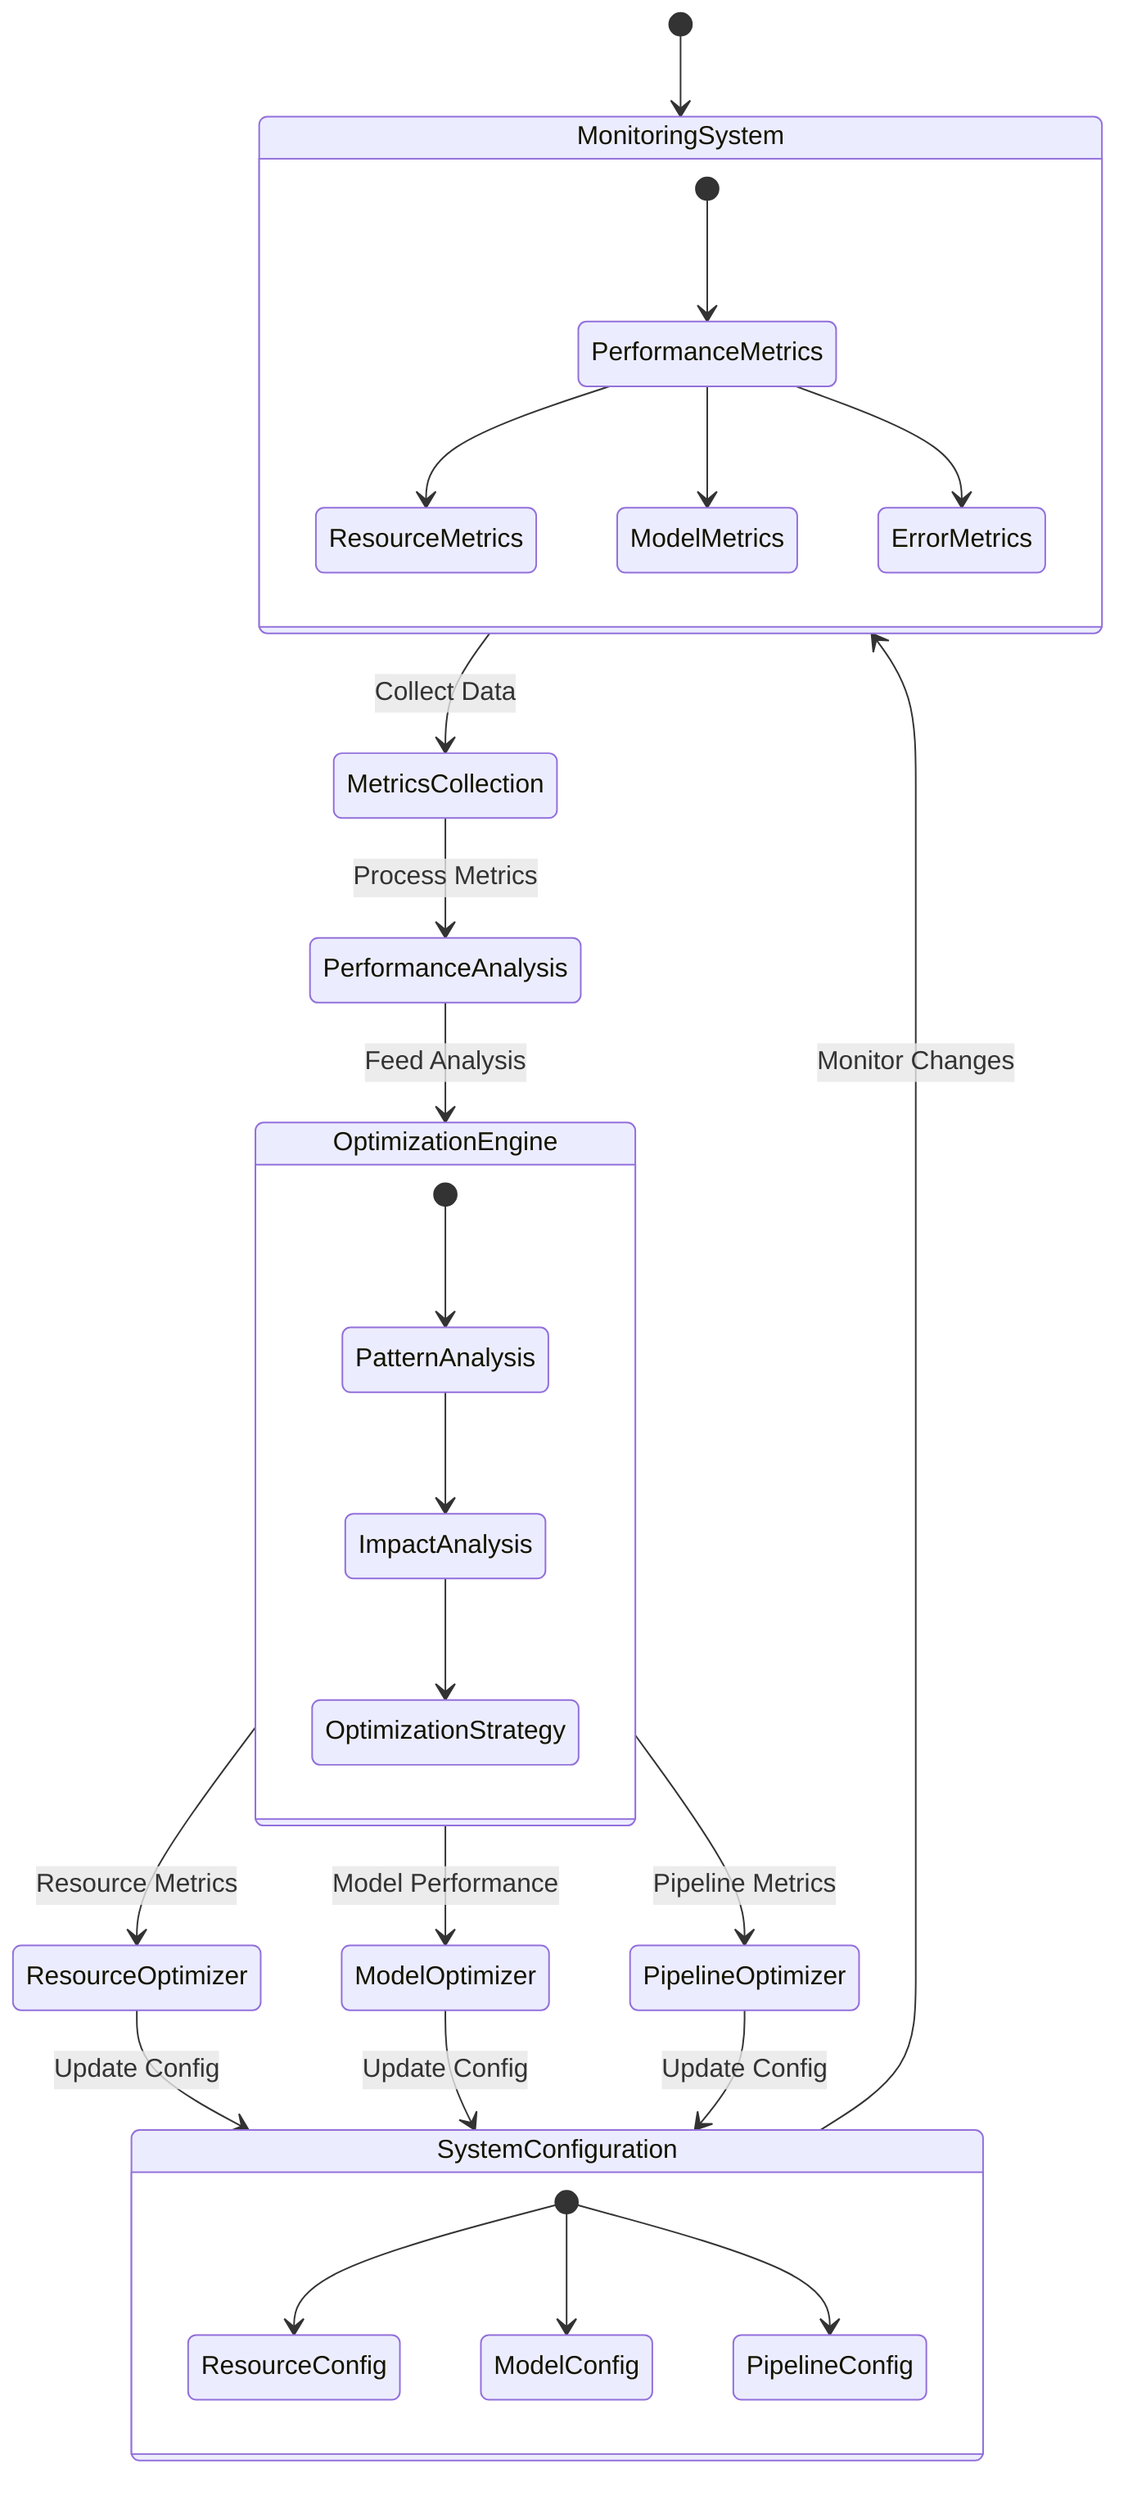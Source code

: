 stateDiagram-v2
    [*] --> MonitoringSystem

    MonitoringSystem --> MetricsCollection: Collect Data
    MetricsCollection --> PerformanceAnalysis: Process Metrics
    PerformanceAnalysis --> OptimizationEngine: Feed Analysis

    OptimizationEngine --> ResourceOptimizer: Resource Metrics
    OptimizationEngine --> ModelOptimizer: Model Performance
    OptimizationEngine --> PipelineOptimizer: Pipeline Metrics

    ResourceOptimizer --> SystemConfiguration: Update Config
    ModelOptimizer --> SystemConfiguration: Update Config
    PipelineOptimizer --> SystemConfiguration: Update Config

    SystemConfiguration --> MonitoringSystem: Monitor Changes

    state MonitoringSystem {
        [*] --> PerformanceMetrics
        PerformanceMetrics --> ResourceMetrics
        PerformanceMetrics --> ModelMetrics
        PerformanceMetrics --> ErrorMetrics
    }

    state OptimizationEngine {
        [*] --> PatternAnalysis
        PatternAnalysis --> ImpactAnalysis
        ImpactAnalysis --> OptimizationStrategy
    }

    state SystemConfiguration {
        [*] --> ResourceConfig
        [*] --> ModelConfig
        [*] --> PipelineConfig
    }